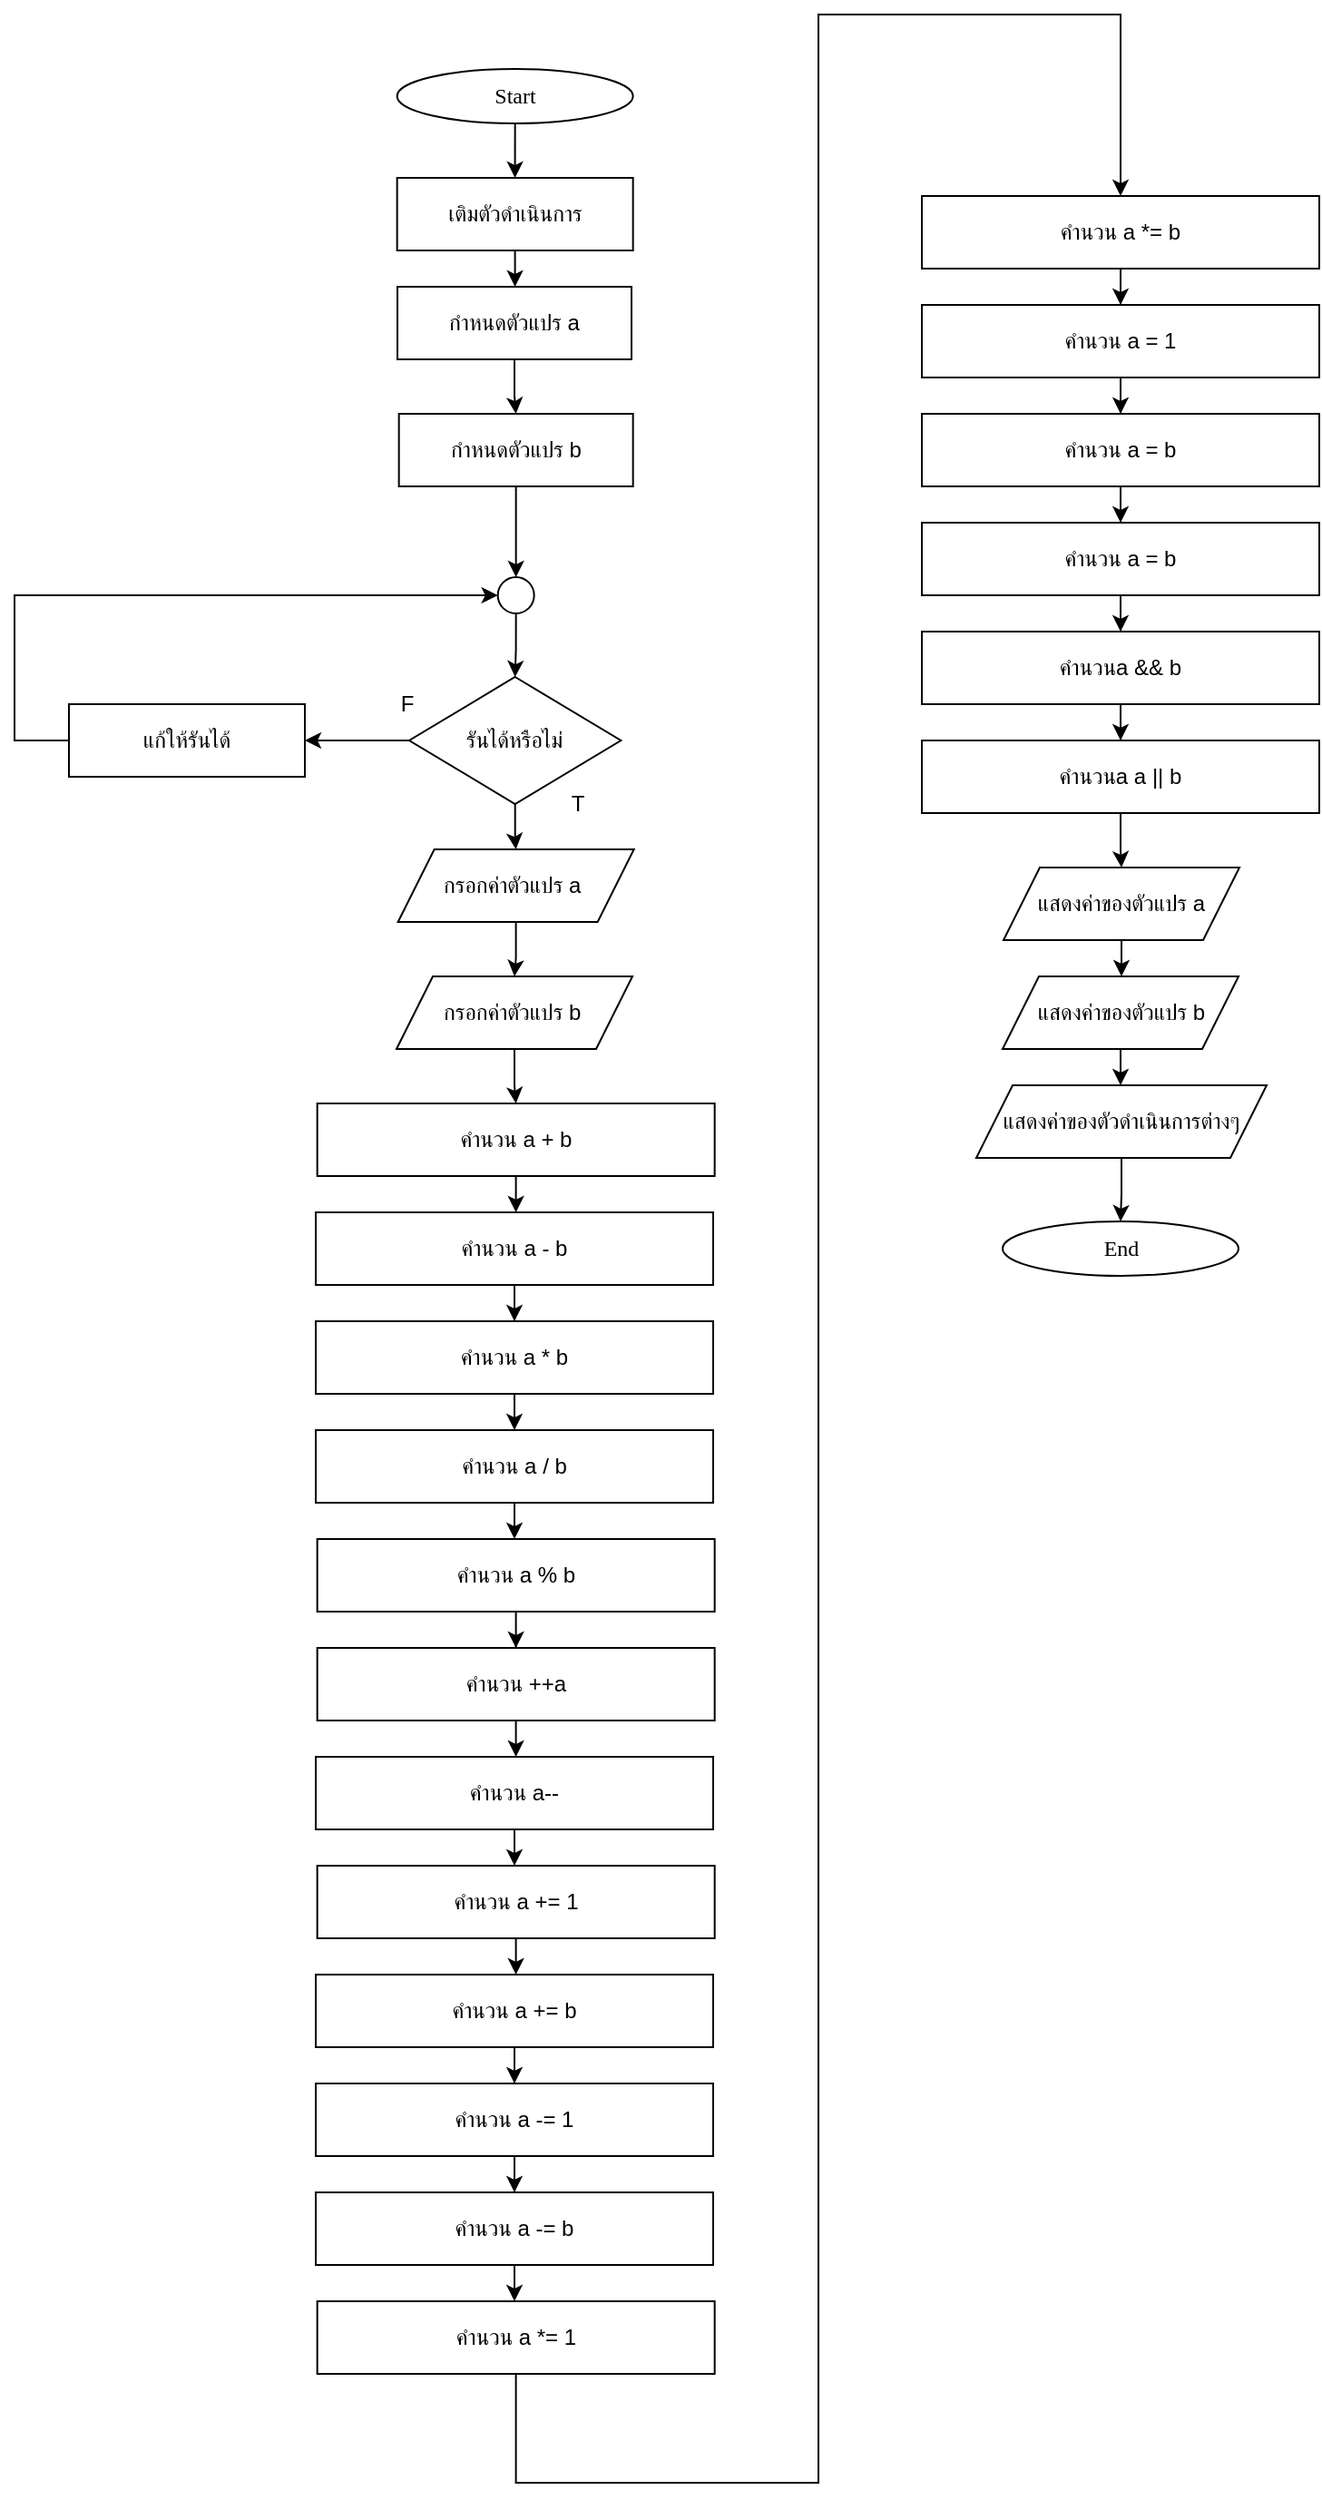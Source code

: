 <mxfile version="24.8.9">
  <diagram name="Page-1" id="9e5fD9bpw-h333957Ncg">
    <mxGraphModel dx="1473" dy="343" grid="1" gridSize="10" guides="1" tooltips="1" connect="1" arrows="1" fold="1" page="1" pageScale="1" pageWidth="850" pageHeight="1100" math="0" shadow="0">
      <root>
        <mxCell id="0" />
        <mxCell id="1" parent="0" />
        <mxCell id="pgB2AxJnIzMJypCjYRnd-40" value="" style="edgeStyle=orthogonalEdgeStyle;rounded=0;orthogonalLoop=1;jettySize=auto;html=1;" edge="1" parent="1" source="pgB2AxJnIzMJypCjYRnd-4" target="pgB2AxJnIzMJypCjYRnd-6">
          <mxGeometry relative="1" as="geometry" />
        </mxCell>
        <mxCell id="pgB2AxJnIzMJypCjYRnd-48" value="" style="edgeStyle=orthogonalEdgeStyle;rounded=0;orthogonalLoop=1;jettySize=auto;html=1;" edge="1" parent="1" source="pgB2AxJnIzMJypCjYRnd-4" target="pgB2AxJnIzMJypCjYRnd-46">
          <mxGeometry relative="1" as="geometry" />
        </mxCell>
        <mxCell id="pgB2AxJnIzMJypCjYRnd-4" value="รันได้หรือไม่" style="rhombus;whiteSpace=wrap;html=1;fontFamily=Sarabun;fontSource=https%3A%2F%2Ffonts.googleapis.com%2Fcss%3Ffamily%3DSarabun;" vertex="1" parent="1">
          <mxGeometry x="-612.5" y="385" width="116.67" height="70" as="geometry" />
        </mxCell>
        <mxCell id="pgB2AxJnIzMJypCjYRnd-44" style="edgeStyle=orthogonalEdgeStyle;rounded=0;orthogonalLoop=1;jettySize=auto;html=1;entryX=0;entryY=0.5;entryDx=0;entryDy=0;" edge="1" parent="1" source="pgB2AxJnIzMJypCjYRnd-6" target="pgB2AxJnIzMJypCjYRnd-41">
          <mxGeometry relative="1" as="geometry">
            <Array as="points">
              <mxPoint x="-830" y="420" />
              <mxPoint x="-830" y="340" />
            </Array>
          </mxGeometry>
        </mxCell>
        <mxCell id="pgB2AxJnIzMJypCjYRnd-6" value="แก้ให้รันได้" style="rounded=0;whiteSpace=wrap;html=1;" vertex="1" parent="1">
          <mxGeometry x="-800" y="400" width="130" height="40" as="geometry" />
        </mxCell>
        <mxCell id="pgB2AxJnIzMJypCjYRnd-9" value="F" style="text;html=1;align=center;verticalAlign=middle;resizable=0;points=[];autosize=1;strokeColor=none;fillColor=none;" vertex="1" parent="1">
          <mxGeometry x="-629.17" y="385" width="30" height="30" as="geometry" />
        </mxCell>
        <mxCell id="pgB2AxJnIzMJypCjYRnd-13" value="&lt;font data-font-src=&quot;https://fonts.googleapis.com/css?family=Sarabun&quot; face=&quot;Sarabun&quot;&gt;Start&lt;/font&gt;" style="ellipse;whiteSpace=wrap;html=1;" vertex="1" parent="1">
          <mxGeometry x="-619.17" y="50" width="130" height="30" as="geometry" />
        </mxCell>
        <mxCell id="pgB2AxJnIzMJypCjYRnd-38" value="" style="edgeStyle=orthogonalEdgeStyle;rounded=0;orthogonalLoop=1;jettySize=auto;html=1;" edge="1" parent="1" source="pgB2AxJnIzMJypCjYRnd-15" target="pgB2AxJnIzMJypCjYRnd-35">
          <mxGeometry relative="1" as="geometry" />
        </mxCell>
        <mxCell id="pgB2AxJnIzMJypCjYRnd-15" value="เติมตัวดำเนินการ" style="rounded=0;whiteSpace=wrap;html=1;" vertex="1" parent="1">
          <mxGeometry x="-619.17" y="110" width="130" height="40" as="geometry" />
        </mxCell>
        <mxCell id="pgB2AxJnIzMJypCjYRnd-20" value="" style="edgeStyle=orthogonalEdgeStyle;rounded=0;orthogonalLoop=1;jettySize=auto;html=1;exitX=0.5;exitY=1;exitDx=0;exitDy=0;" edge="1" parent="1" source="pgB2AxJnIzMJypCjYRnd-13" target="pgB2AxJnIzMJypCjYRnd-15">
          <mxGeometry relative="1" as="geometry">
            <mxPoint x="-554.16" y="90" as="sourcePoint" />
          </mxGeometry>
        </mxCell>
        <mxCell id="pgB2AxJnIzMJypCjYRnd-39" value="" style="edgeStyle=orthogonalEdgeStyle;rounded=0;orthogonalLoop=1;jettySize=auto;html=1;" edge="1" parent="1" source="pgB2AxJnIzMJypCjYRnd-35" target="pgB2AxJnIzMJypCjYRnd-36">
          <mxGeometry relative="1" as="geometry" />
        </mxCell>
        <mxCell id="pgB2AxJnIzMJypCjYRnd-35" value="กำหนดตัวแปร a" style="rounded=0;whiteSpace=wrap;html=1;" vertex="1" parent="1">
          <mxGeometry x="-619" y="170" width="129" height="40" as="geometry" />
        </mxCell>
        <mxCell id="pgB2AxJnIzMJypCjYRnd-42" value="" style="edgeStyle=orthogonalEdgeStyle;rounded=0;orthogonalLoop=1;jettySize=auto;html=1;" edge="1" parent="1" source="pgB2AxJnIzMJypCjYRnd-36" target="pgB2AxJnIzMJypCjYRnd-41">
          <mxGeometry relative="1" as="geometry" />
        </mxCell>
        <mxCell id="pgB2AxJnIzMJypCjYRnd-36" value="กำหนดตัวแปร b" style="rounded=0;whiteSpace=wrap;html=1;" vertex="1" parent="1">
          <mxGeometry x="-618.17" y="240" width="129" height="40" as="geometry" />
        </mxCell>
        <mxCell id="pgB2AxJnIzMJypCjYRnd-43" value="" style="edgeStyle=orthogonalEdgeStyle;rounded=0;orthogonalLoop=1;jettySize=auto;html=1;" edge="1" parent="1" source="pgB2AxJnIzMJypCjYRnd-41" target="pgB2AxJnIzMJypCjYRnd-4">
          <mxGeometry relative="1" as="geometry" />
        </mxCell>
        <mxCell id="pgB2AxJnIzMJypCjYRnd-41" value="" style="ellipse;whiteSpace=wrap;html=1;aspect=fixed;" vertex="1" parent="1">
          <mxGeometry x="-563.67" y="330" width="20" height="20" as="geometry" />
        </mxCell>
        <mxCell id="pgB2AxJnIzMJypCjYRnd-45" value="T" style="text;html=1;align=center;verticalAlign=middle;resizable=0;points=[];autosize=1;strokeColor=none;fillColor=none;" vertex="1" parent="1">
          <mxGeometry x="-535" y="440" width="30" height="30" as="geometry" />
        </mxCell>
        <mxCell id="pgB2AxJnIzMJypCjYRnd-49" value="" style="edgeStyle=orthogonalEdgeStyle;rounded=0;orthogonalLoop=1;jettySize=auto;html=1;" edge="1" parent="1" source="pgB2AxJnIzMJypCjYRnd-46" target="pgB2AxJnIzMJypCjYRnd-47">
          <mxGeometry relative="1" as="geometry" />
        </mxCell>
        <mxCell id="pgB2AxJnIzMJypCjYRnd-46" value="กรอกค่าตัวแปร a&amp;nbsp;" style="shape=parallelogram;perimeter=parallelogramPerimeter;whiteSpace=wrap;html=1;fixedSize=1;" vertex="1" parent="1">
          <mxGeometry x="-618.67" y="480" width="130" height="40" as="geometry" />
        </mxCell>
        <mxCell id="pgB2AxJnIzMJypCjYRnd-54" value="" style="edgeStyle=orthogonalEdgeStyle;rounded=0;orthogonalLoop=1;jettySize=auto;html=1;" edge="1" parent="1" source="pgB2AxJnIzMJypCjYRnd-47" target="pgB2AxJnIzMJypCjYRnd-50">
          <mxGeometry relative="1" as="geometry" />
        </mxCell>
        <mxCell id="pgB2AxJnIzMJypCjYRnd-47" value="กรอกค่าตัวแปร b&amp;nbsp;" style="shape=parallelogram;perimeter=parallelogramPerimeter;whiteSpace=wrap;html=1;fixedSize=1;" vertex="1" parent="1">
          <mxGeometry x="-619.5" y="550" width="130" height="40" as="geometry" />
        </mxCell>
        <mxCell id="pgB2AxJnIzMJypCjYRnd-55" value="" style="edgeStyle=orthogonalEdgeStyle;rounded=0;orthogonalLoop=1;jettySize=auto;html=1;" edge="1" parent="1" source="pgB2AxJnIzMJypCjYRnd-50" target="pgB2AxJnIzMJypCjYRnd-52">
          <mxGeometry relative="1" as="geometry" />
        </mxCell>
        <mxCell id="pgB2AxJnIzMJypCjYRnd-50" value="คำนวน a + b" style="rounded=0;whiteSpace=wrap;html=1;" vertex="1" parent="1">
          <mxGeometry x="-663.17" y="620" width="219" height="40" as="geometry" />
        </mxCell>
        <mxCell id="pgB2AxJnIzMJypCjYRnd-57" value="" style="edgeStyle=orthogonalEdgeStyle;rounded=0;orthogonalLoop=1;jettySize=auto;html=1;" edge="1" parent="1" source="pgB2AxJnIzMJypCjYRnd-52" target="pgB2AxJnIzMJypCjYRnd-56">
          <mxGeometry relative="1" as="geometry" />
        </mxCell>
        <mxCell id="pgB2AxJnIzMJypCjYRnd-52" value="คำนวน a - b" style="rounded=0;whiteSpace=wrap;html=1;" vertex="1" parent="1">
          <mxGeometry x="-664" y="680" width="219" height="40" as="geometry" />
        </mxCell>
        <mxCell id="pgB2AxJnIzMJypCjYRnd-59" value="" style="edgeStyle=orthogonalEdgeStyle;rounded=0;orthogonalLoop=1;jettySize=auto;html=1;" edge="1" parent="1" source="pgB2AxJnIzMJypCjYRnd-56" target="pgB2AxJnIzMJypCjYRnd-58">
          <mxGeometry relative="1" as="geometry" />
        </mxCell>
        <mxCell id="pgB2AxJnIzMJypCjYRnd-56" value="คำนวน a * b" style="rounded=0;whiteSpace=wrap;html=1;" vertex="1" parent="1">
          <mxGeometry x="-664" y="740" width="219" height="40" as="geometry" />
        </mxCell>
        <mxCell id="pgB2AxJnIzMJypCjYRnd-61" value="" style="edgeStyle=orthogonalEdgeStyle;rounded=0;orthogonalLoop=1;jettySize=auto;html=1;" edge="1" parent="1" source="pgB2AxJnIzMJypCjYRnd-58" target="pgB2AxJnIzMJypCjYRnd-60">
          <mxGeometry relative="1" as="geometry" />
        </mxCell>
        <mxCell id="pgB2AxJnIzMJypCjYRnd-58" value="คำนวน a / b" style="rounded=0;whiteSpace=wrap;html=1;" vertex="1" parent="1">
          <mxGeometry x="-664" y="800" width="219" height="40" as="geometry" />
        </mxCell>
        <mxCell id="pgB2AxJnIzMJypCjYRnd-63" value="" style="edgeStyle=orthogonalEdgeStyle;rounded=0;orthogonalLoop=1;jettySize=auto;html=1;" edge="1" parent="1" source="pgB2AxJnIzMJypCjYRnd-60" target="pgB2AxJnIzMJypCjYRnd-62">
          <mxGeometry relative="1" as="geometry" />
        </mxCell>
        <mxCell id="pgB2AxJnIzMJypCjYRnd-60" value="คำนวน a % b" style="rounded=0;whiteSpace=wrap;html=1;" vertex="1" parent="1">
          <mxGeometry x="-663.17" y="860" width="219" height="40" as="geometry" />
        </mxCell>
        <mxCell id="pgB2AxJnIzMJypCjYRnd-67" value="" style="edgeStyle=orthogonalEdgeStyle;rounded=0;orthogonalLoop=1;jettySize=auto;html=1;" edge="1" parent="1" source="pgB2AxJnIzMJypCjYRnd-62" target="pgB2AxJnIzMJypCjYRnd-64">
          <mxGeometry relative="1" as="geometry" />
        </mxCell>
        <mxCell id="pgB2AxJnIzMJypCjYRnd-62" value="คำนวน ++a" style="rounded=0;whiteSpace=wrap;html=1;" vertex="1" parent="1">
          <mxGeometry x="-663.17" y="920" width="219" height="40" as="geometry" />
        </mxCell>
        <mxCell id="pgB2AxJnIzMJypCjYRnd-68" value="" style="edgeStyle=orthogonalEdgeStyle;rounded=0;orthogonalLoop=1;jettySize=auto;html=1;" edge="1" parent="1" source="pgB2AxJnIzMJypCjYRnd-64" target="pgB2AxJnIzMJypCjYRnd-66">
          <mxGeometry relative="1" as="geometry" />
        </mxCell>
        <mxCell id="pgB2AxJnIzMJypCjYRnd-64" value="คำนวน a--" style="rounded=0;whiteSpace=wrap;html=1;" vertex="1" parent="1">
          <mxGeometry x="-664" y="980" width="219" height="40" as="geometry" />
        </mxCell>
        <mxCell id="pgB2AxJnIzMJypCjYRnd-70" value="" style="edgeStyle=orthogonalEdgeStyle;rounded=0;orthogonalLoop=1;jettySize=auto;html=1;" edge="1" parent="1" source="pgB2AxJnIzMJypCjYRnd-66" target="pgB2AxJnIzMJypCjYRnd-69">
          <mxGeometry relative="1" as="geometry" />
        </mxCell>
        <mxCell id="pgB2AxJnIzMJypCjYRnd-66" value="คำนวน a += 1" style="rounded=0;whiteSpace=wrap;html=1;" vertex="1" parent="1">
          <mxGeometry x="-663.17" y="1040" width="219" height="40" as="geometry" />
        </mxCell>
        <mxCell id="pgB2AxJnIzMJypCjYRnd-72" value="" style="edgeStyle=orthogonalEdgeStyle;rounded=0;orthogonalLoop=1;jettySize=auto;html=1;" edge="1" parent="1" source="pgB2AxJnIzMJypCjYRnd-69" target="pgB2AxJnIzMJypCjYRnd-71">
          <mxGeometry relative="1" as="geometry" />
        </mxCell>
        <mxCell id="pgB2AxJnIzMJypCjYRnd-69" value="คำนวน a += b" style="rounded=0;whiteSpace=wrap;html=1;" vertex="1" parent="1">
          <mxGeometry x="-664" y="1100" width="219" height="40" as="geometry" />
        </mxCell>
        <mxCell id="pgB2AxJnIzMJypCjYRnd-74" value="" style="edgeStyle=orthogonalEdgeStyle;rounded=0;orthogonalLoop=1;jettySize=auto;html=1;" edge="1" parent="1" source="pgB2AxJnIzMJypCjYRnd-71" target="pgB2AxJnIzMJypCjYRnd-73">
          <mxGeometry relative="1" as="geometry" />
        </mxCell>
        <mxCell id="pgB2AxJnIzMJypCjYRnd-71" value="คำนวน a -= 1" style="rounded=0;whiteSpace=wrap;html=1;" vertex="1" parent="1">
          <mxGeometry x="-664" y="1160" width="219" height="40" as="geometry" />
        </mxCell>
        <mxCell id="pgB2AxJnIzMJypCjYRnd-76" value="" style="edgeStyle=orthogonalEdgeStyle;rounded=0;orthogonalLoop=1;jettySize=auto;html=1;" edge="1" parent="1" source="pgB2AxJnIzMJypCjYRnd-73" target="pgB2AxJnIzMJypCjYRnd-75">
          <mxGeometry relative="1" as="geometry" />
        </mxCell>
        <mxCell id="pgB2AxJnIzMJypCjYRnd-73" value="คำนวน a -= b" style="rounded=0;whiteSpace=wrap;html=1;" vertex="1" parent="1">
          <mxGeometry x="-664" y="1220" width="219" height="40" as="geometry" />
        </mxCell>
        <mxCell id="pgB2AxJnIzMJypCjYRnd-78" style="edgeStyle=orthogonalEdgeStyle;rounded=0;orthogonalLoop=1;jettySize=auto;html=1;entryX=0.5;entryY=0;entryDx=0;entryDy=0;" edge="1" parent="1" source="pgB2AxJnIzMJypCjYRnd-75" target="pgB2AxJnIzMJypCjYRnd-77">
          <mxGeometry relative="1" as="geometry">
            <Array as="points">
              <mxPoint x="-554" y="1380" />
              <mxPoint x="-387" y="1380" />
              <mxPoint x="-387" y="20" />
              <mxPoint x="-220" y="20" />
            </Array>
          </mxGeometry>
        </mxCell>
        <mxCell id="pgB2AxJnIzMJypCjYRnd-75" value="คำนวน a *= 1" style="rounded=0;whiteSpace=wrap;html=1;" vertex="1" parent="1">
          <mxGeometry x="-663.17" y="1280" width="219" height="40" as="geometry" />
        </mxCell>
        <mxCell id="pgB2AxJnIzMJypCjYRnd-80" value="" style="edgeStyle=orthogonalEdgeStyle;rounded=0;orthogonalLoop=1;jettySize=auto;html=1;" edge="1" parent="1" source="pgB2AxJnIzMJypCjYRnd-77" target="pgB2AxJnIzMJypCjYRnd-79">
          <mxGeometry relative="1" as="geometry" />
        </mxCell>
        <mxCell id="pgB2AxJnIzMJypCjYRnd-77" value="คำนวน a *= b" style="rounded=0;whiteSpace=wrap;html=1;" vertex="1" parent="1">
          <mxGeometry x="-330.0" y="120" width="219" height="40" as="geometry" />
        </mxCell>
        <mxCell id="pgB2AxJnIzMJypCjYRnd-82" value="" style="edgeStyle=orthogonalEdgeStyle;rounded=0;orthogonalLoop=1;jettySize=auto;html=1;" edge="1" parent="1" source="pgB2AxJnIzMJypCjYRnd-79" target="pgB2AxJnIzMJypCjYRnd-81">
          <mxGeometry relative="1" as="geometry" />
        </mxCell>
        <mxCell id="pgB2AxJnIzMJypCjYRnd-79" value="คำนวน a = 1" style="rounded=0;whiteSpace=wrap;html=1;" vertex="1" parent="1">
          <mxGeometry x="-330.0" y="180" width="219" height="40" as="geometry" />
        </mxCell>
        <mxCell id="pgB2AxJnIzMJypCjYRnd-84" value="" style="edgeStyle=orthogonalEdgeStyle;rounded=0;orthogonalLoop=1;jettySize=auto;html=1;" edge="1" parent="1" source="pgB2AxJnIzMJypCjYRnd-81" target="pgB2AxJnIzMJypCjYRnd-83">
          <mxGeometry relative="1" as="geometry" />
        </mxCell>
        <mxCell id="pgB2AxJnIzMJypCjYRnd-81" value="คำนวน a = b" style="rounded=0;whiteSpace=wrap;html=1;" vertex="1" parent="1">
          <mxGeometry x="-330.0" y="240" width="219" height="40" as="geometry" />
        </mxCell>
        <mxCell id="pgB2AxJnIzMJypCjYRnd-86" value="" style="edgeStyle=orthogonalEdgeStyle;rounded=0;orthogonalLoop=1;jettySize=auto;html=1;" edge="1" parent="1" source="pgB2AxJnIzMJypCjYRnd-83" target="pgB2AxJnIzMJypCjYRnd-85">
          <mxGeometry relative="1" as="geometry" />
        </mxCell>
        <mxCell id="pgB2AxJnIzMJypCjYRnd-83" value="คำนวน a = b" style="rounded=0;whiteSpace=wrap;html=1;" vertex="1" parent="1">
          <mxGeometry x="-330.0" y="300" width="219" height="40" as="geometry" />
        </mxCell>
        <mxCell id="pgB2AxJnIzMJypCjYRnd-88" value="" style="edgeStyle=orthogonalEdgeStyle;rounded=0;orthogonalLoop=1;jettySize=auto;html=1;" edge="1" parent="1" source="pgB2AxJnIzMJypCjYRnd-85" target="pgB2AxJnIzMJypCjYRnd-87">
          <mxGeometry relative="1" as="geometry" />
        </mxCell>
        <mxCell id="pgB2AxJnIzMJypCjYRnd-85" value="คำนวนa &amp;amp;&amp;amp; b" style="rounded=0;whiteSpace=wrap;html=1;" vertex="1" parent="1">
          <mxGeometry x="-330.0" y="360" width="219" height="40" as="geometry" />
        </mxCell>
        <mxCell id="pgB2AxJnIzMJypCjYRnd-90" value="" style="edgeStyle=orthogonalEdgeStyle;rounded=0;orthogonalLoop=1;jettySize=auto;html=1;" edge="1" parent="1" source="pgB2AxJnIzMJypCjYRnd-87" target="pgB2AxJnIzMJypCjYRnd-89">
          <mxGeometry relative="1" as="geometry" />
        </mxCell>
        <mxCell id="pgB2AxJnIzMJypCjYRnd-87" value="คำนวนa a || b" style="rounded=0;whiteSpace=wrap;html=1;" vertex="1" parent="1">
          <mxGeometry x="-330.0" y="420" width="219" height="40" as="geometry" />
        </mxCell>
        <mxCell id="pgB2AxJnIzMJypCjYRnd-95" style="edgeStyle=orthogonalEdgeStyle;rounded=0;orthogonalLoop=1;jettySize=auto;html=1;entryX=0.5;entryY=0;entryDx=0;entryDy=0;" edge="1" parent="1" source="pgB2AxJnIzMJypCjYRnd-89" target="pgB2AxJnIzMJypCjYRnd-91">
          <mxGeometry relative="1" as="geometry" />
        </mxCell>
        <mxCell id="pgB2AxJnIzMJypCjYRnd-89" value="แสดงค่าของตัวแปร a" style="shape=parallelogram;perimeter=parallelogramPerimeter;whiteSpace=wrap;html=1;fixedSize=1;" vertex="1" parent="1">
          <mxGeometry x="-285.0" y="490" width="130" height="40" as="geometry" />
        </mxCell>
        <mxCell id="pgB2AxJnIzMJypCjYRnd-97" style="edgeStyle=orthogonalEdgeStyle;rounded=0;orthogonalLoop=1;jettySize=auto;html=1;entryX=0.5;entryY=0;entryDx=0;entryDy=0;" edge="1" parent="1" source="pgB2AxJnIzMJypCjYRnd-91" target="pgB2AxJnIzMJypCjYRnd-93">
          <mxGeometry relative="1" as="geometry" />
        </mxCell>
        <mxCell id="pgB2AxJnIzMJypCjYRnd-91" value="แสดงค่าของตัวแปร b" style="shape=parallelogram;perimeter=parallelogramPerimeter;whiteSpace=wrap;html=1;fixedSize=1;" vertex="1" parent="1">
          <mxGeometry x="-285.5" y="550" width="130" height="40" as="geometry" />
        </mxCell>
        <mxCell id="pgB2AxJnIzMJypCjYRnd-99" value="" style="edgeStyle=orthogonalEdgeStyle;rounded=0;orthogonalLoop=1;jettySize=auto;html=1;" edge="1" parent="1" source="pgB2AxJnIzMJypCjYRnd-93" target="pgB2AxJnIzMJypCjYRnd-98">
          <mxGeometry relative="1" as="geometry" />
        </mxCell>
        <mxCell id="pgB2AxJnIzMJypCjYRnd-93" value="แสดงค่าของตัวดำเนินการต่างๆ" style="shape=parallelogram;perimeter=parallelogramPerimeter;whiteSpace=wrap;html=1;fixedSize=1;" vertex="1" parent="1">
          <mxGeometry x="-300" y="610" width="160" height="40" as="geometry" />
        </mxCell>
        <mxCell id="pgB2AxJnIzMJypCjYRnd-98" value="&lt;font face=&quot;Sarabun&quot;&gt;End&lt;/font&gt;" style="ellipse;whiteSpace=wrap;html=1;" vertex="1" parent="1">
          <mxGeometry x="-285.5" y="685" width="130" height="30" as="geometry" />
        </mxCell>
      </root>
    </mxGraphModel>
  </diagram>
</mxfile>
